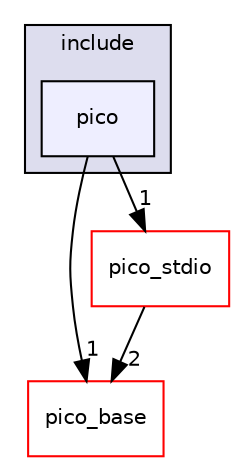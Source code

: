 digraph "pico_printf/include/pico" {
  compound=true
  node [ fontsize="10", fontname="Helvetica"];
  edge [ labelfontsize="10", labelfontname="Helvetica"];
  subgraph clusterdir_346564ce5589ecd867b938270aaf3360 {
    graph [ bgcolor="#ddddee", pencolor="black", label="include" fontname="Helvetica", fontsize="10", URL="dir_346564ce5589ecd867b938270aaf3360.html"]
  dir_7798fd457b777586c066c64eb23f4f0d [shape=box, label="pico", style="filled", fillcolor="#eeeeff", pencolor="black", URL="dir_7798fd457b777586c066c64eb23f4f0d.html"];
  }
  dir_ee4ba4c32933fd9d1c9bce216e67756d [shape=box label="pico_base" fillcolor="white" style="filled" color="red" URL="dir_ee4ba4c32933fd9d1c9bce216e67756d.html"];
  dir_8ce2dea2c70b96bce3071180a232ce85 [shape=box label="pico_stdio" fillcolor="white" style="filled" color="red" URL="dir_8ce2dea2c70b96bce3071180a232ce85.html"];
  dir_7798fd457b777586c066c64eb23f4f0d->dir_ee4ba4c32933fd9d1c9bce216e67756d [headlabel="1", labeldistance=1.5 headhref="dir_000177_000007.html"];
  dir_7798fd457b777586c066c64eb23f4f0d->dir_8ce2dea2c70b96bce3071180a232ce85 [headlabel="1", labeldistance=1.5 headhref="dir_000177_000184.html"];
  dir_8ce2dea2c70b96bce3071180a232ce85->dir_ee4ba4c32933fd9d1c9bce216e67756d [headlabel="2", labeldistance=1.5 headhref="dir_000184_000007.html"];
}
